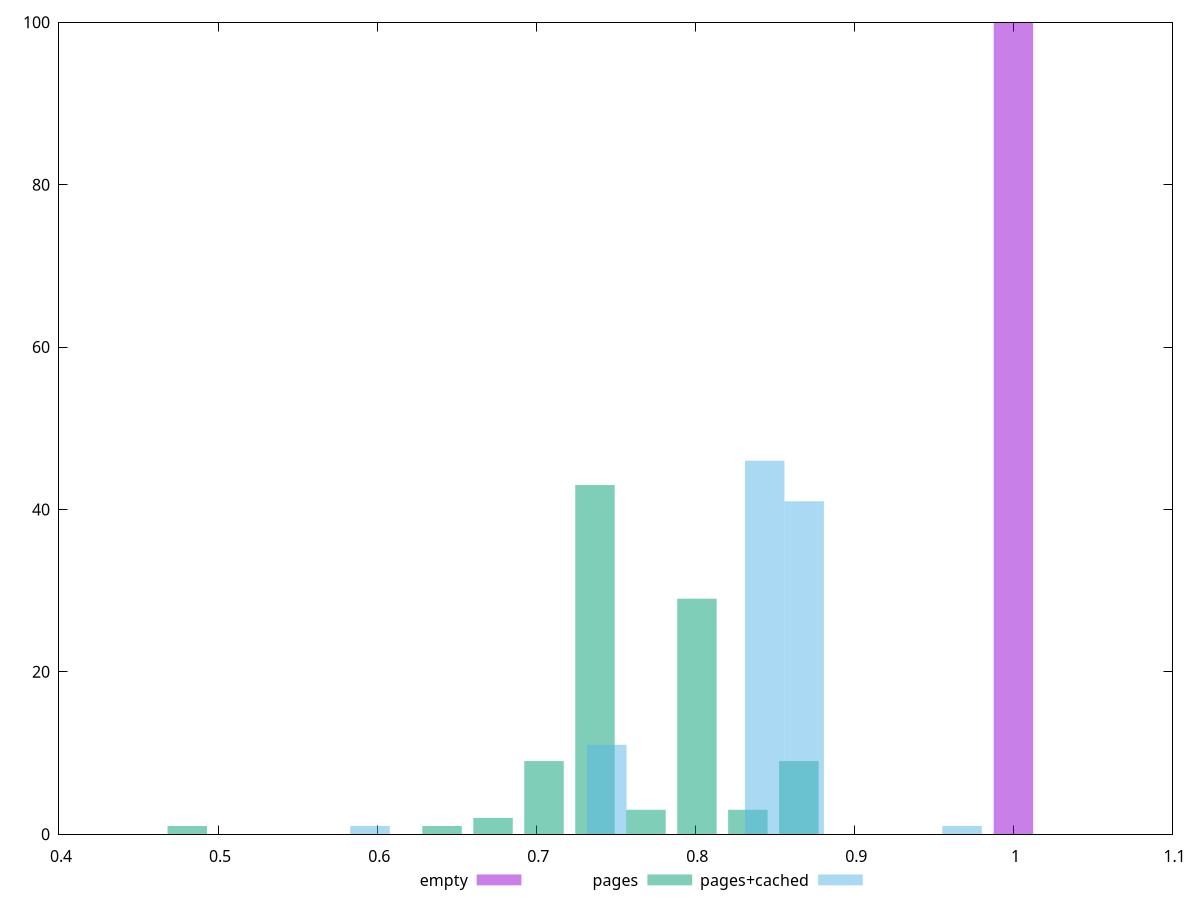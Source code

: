 $_empty <<EOF
1 100
EOF
$_pages <<EOF
0.480611741617439 1
0.7048972210389106 9
0.8330603521368943 3
0.8651011349113903 9
0.7369380038134066 43
0.8010195693623984 29
0.6728564382644147 2
0.7689787865879025 3
0.6408156554899187 1
EOF
$_pagesCached <<EOF
0.5955127991525487 1
0.8436431321327774 46
0.9677082986228918 1
0.8684561654308003 41
0.7443909989406859 11
EOF
set key outside below
set terminal pngcairo
set output "report_00004_2020-11-02T20-21-41.718Z/uses-http2/uses-http2_empty_pages_pages+cached+hist.png"
set boxwidth 0.024813033298022865
set style fill transparent solid 0.5 noborder
set yrange [0:100]
plot $_empty title "empty" with boxes ,$_pages title "pages" with boxes ,$_pagesCached title "pages+cached" with boxes ,